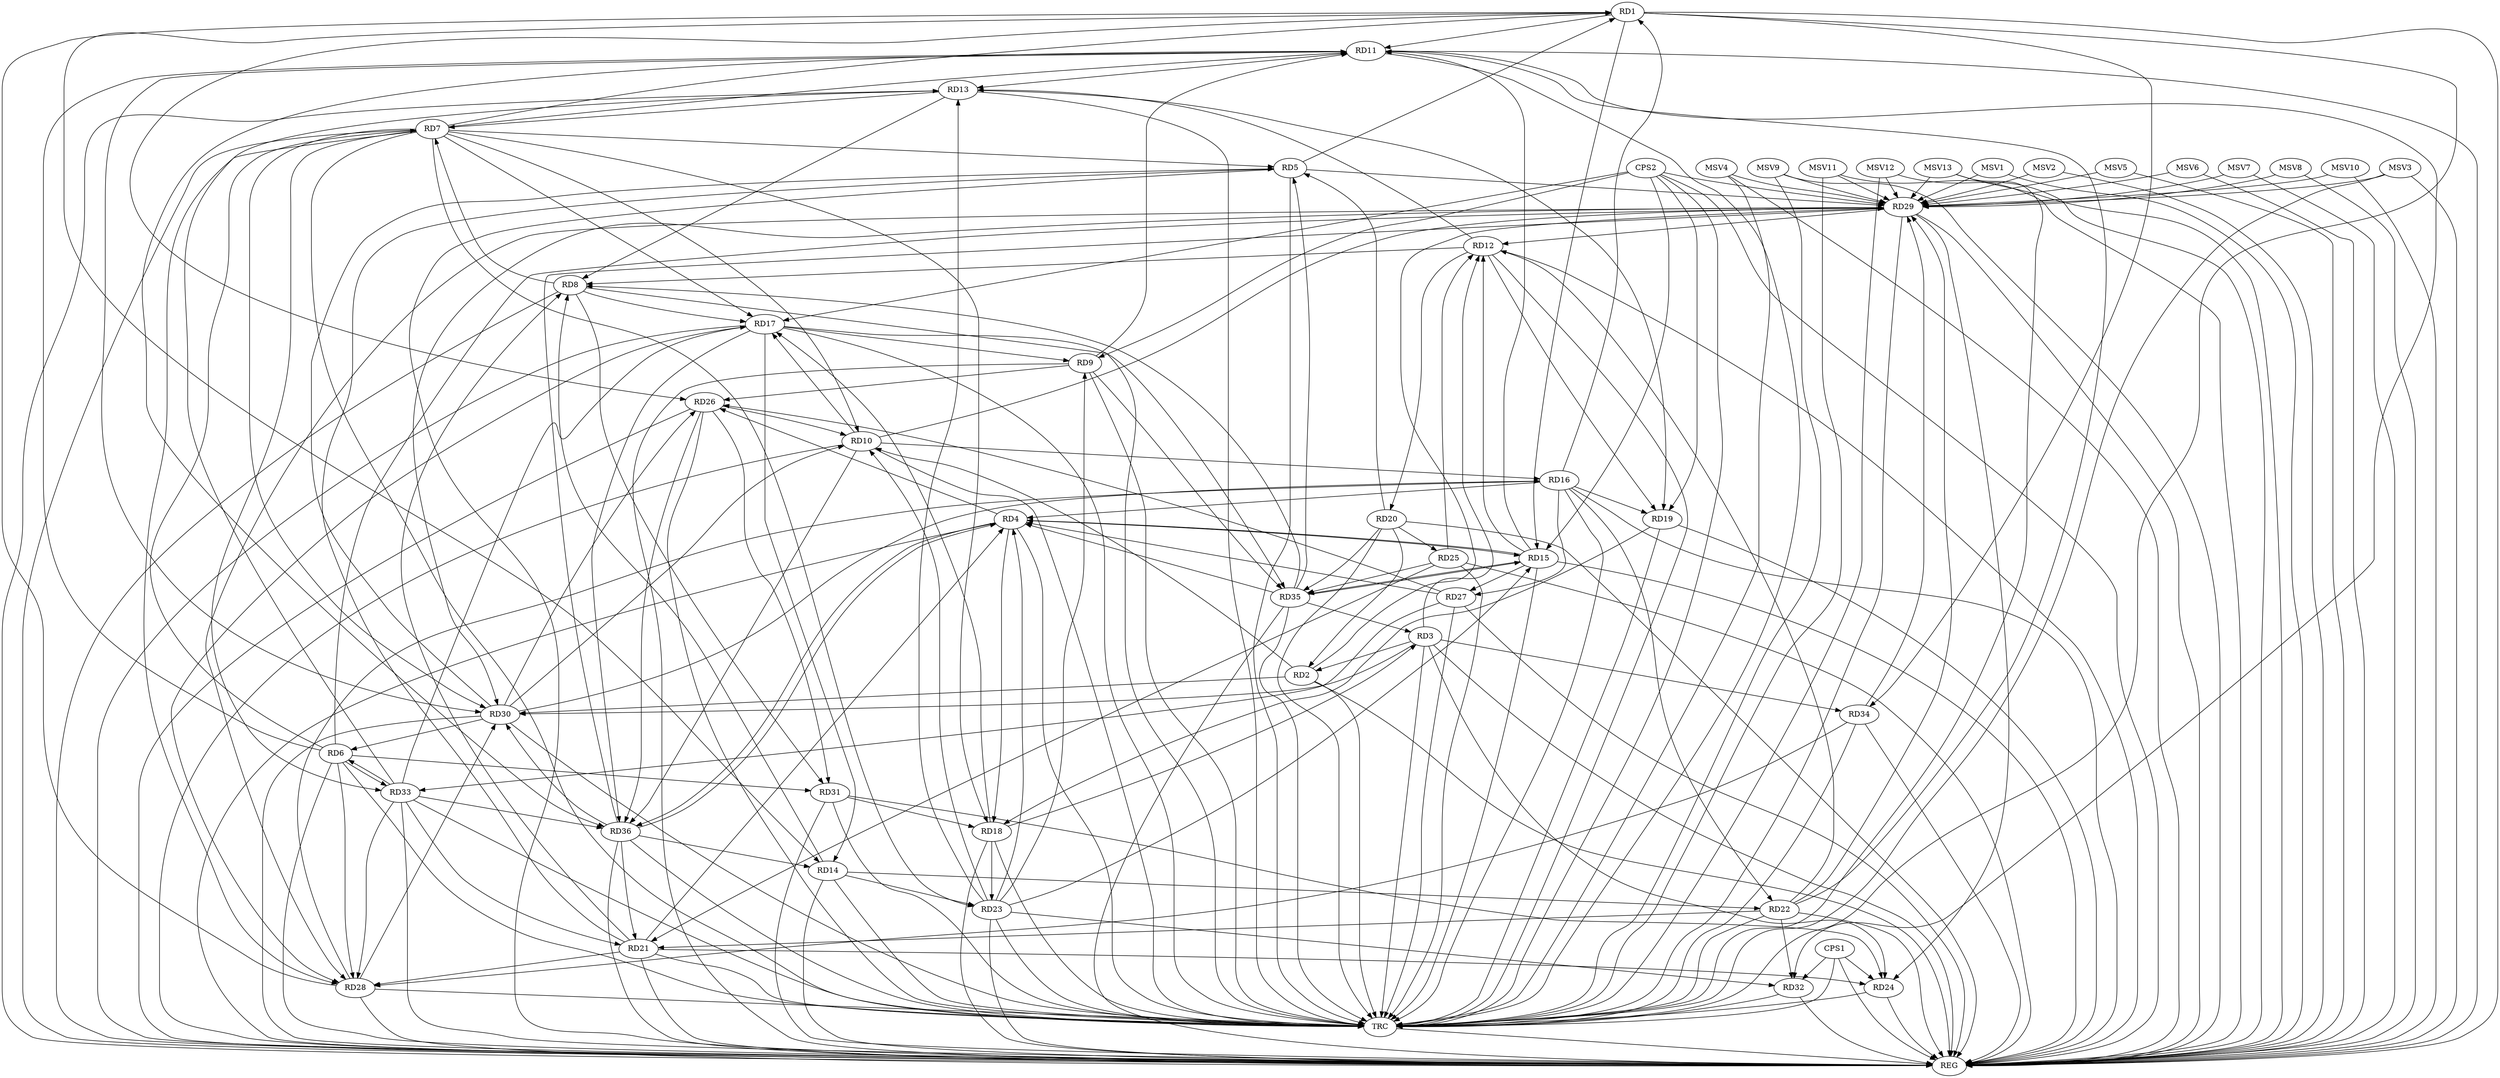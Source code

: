 strict digraph G {
  RD1 [ label="RD1" ];
  RD2 [ label="RD2" ];
  RD3 [ label="RD3" ];
  RD4 [ label="RD4" ];
  RD5 [ label="RD5" ];
  RD6 [ label="RD6" ];
  RD7 [ label="RD7" ];
  RD8 [ label="RD8" ];
  RD9 [ label="RD9" ];
  RD10 [ label="RD10" ];
  RD11 [ label="RD11" ];
  RD12 [ label="RD12" ];
  RD13 [ label="RD13" ];
  RD14 [ label="RD14" ];
  RD15 [ label="RD15" ];
  RD16 [ label="RD16" ];
  RD17 [ label="RD17" ];
  RD18 [ label="RD18" ];
  RD19 [ label="RD19" ];
  RD20 [ label="RD20" ];
  RD21 [ label="RD21" ];
  RD22 [ label="RD22" ];
  RD23 [ label="RD23" ];
  RD24 [ label="RD24" ];
  RD25 [ label="RD25" ];
  RD26 [ label="RD26" ];
  RD27 [ label="RD27" ];
  RD28 [ label="RD28" ];
  RD29 [ label="RD29" ];
  RD30 [ label="RD30" ];
  RD31 [ label="RD31" ];
  RD32 [ label="RD32" ];
  RD33 [ label="RD33" ];
  RD34 [ label="RD34" ];
  RD35 [ label="RD35" ];
  RD36 [ label="RD36" ];
  CPS1 [ label="CPS1" ];
  CPS2 [ label="CPS2" ];
  REG [ label="REG" ];
  TRC [ label="TRC" ];
  MSV1 [ label="MSV1" ];
  MSV2 [ label="MSV2" ];
  MSV3 [ label="MSV3" ];
  MSV4 [ label="MSV4" ];
  MSV5 [ label="MSV5" ];
  MSV6 [ label="MSV6" ];
  MSV7 [ label="MSV7" ];
  MSV8 [ label="MSV8" ];
  MSV9 [ label="MSV9" ];
  MSV10 [ label="MSV10" ];
  MSV11 [ label="MSV11" ];
  MSV12 [ label="MSV12" ];
  MSV13 [ label="MSV13" ];
  RD5 -> RD1;
  RD7 -> RD1;
  RD1 -> RD11;
  RD1 -> RD14;
  RD1 -> RD15;
  RD16 -> RD1;
  RD1 -> RD26;
  RD28 -> RD1;
  RD1 -> RD34;
  RD3 -> RD2;
  RD2 -> RD10;
  RD20 -> RD2;
  RD2 -> RD29;
  RD2 -> RD30;
  RD3 -> RD12;
  RD18 -> RD3;
  RD3 -> RD24;
  RD3 -> RD30;
  RD3 -> RD34;
  RD35 -> RD3;
  RD4 -> RD15;
  RD15 -> RD4;
  RD16 -> RD4;
  RD4 -> RD18;
  RD21 -> RD4;
  RD23 -> RD4;
  RD4 -> RD26;
  RD27 -> RD4;
  RD35 -> RD4;
  RD4 -> RD36;
  RD36 -> RD4;
  RD7 -> RD5;
  RD20 -> RD5;
  RD21 -> RD5;
  RD5 -> RD29;
  RD30 -> RD5;
  RD35 -> RD5;
  RD6 -> RD7;
  RD6 -> RD11;
  RD6 -> RD28;
  RD6 -> RD29;
  RD30 -> RD6;
  RD6 -> RD31;
  RD6 -> RD33;
  RD33 -> RD6;
  RD8 -> RD7;
  RD7 -> RD10;
  RD7 -> RD11;
  RD13 -> RD7;
  RD7 -> RD17;
  RD7 -> RD18;
  RD7 -> RD23;
  RD7 -> RD28;
  RD7 -> RD30;
  RD7 -> RD33;
  RD12 -> RD8;
  RD13 -> RD8;
  RD14 -> RD8;
  RD8 -> RD17;
  RD21 -> RD8;
  RD8 -> RD31;
  RD35 -> RD8;
  RD9 -> RD11;
  RD17 -> RD9;
  RD23 -> RD9;
  RD9 -> RD26;
  RD9 -> RD35;
  RD10 -> RD16;
  RD10 -> RD17;
  RD23 -> RD10;
  RD26 -> RD10;
  RD10 -> RD29;
  RD30 -> RD10;
  RD10 -> RD36;
  RD11 -> RD13;
  RD15 -> RD11;
  RD22 -> RD11;
  RD11 -> RD30;
  RD11 -> RD32;
  RD11 -> RD36;
  RD12 -> RD13;
  RD15 -> RD12;
  RD12 -> RD19;
  RD12 -> RD20;
  RD22 -> RD12;
  RD25 -> RD12;
  RD29 -> RD12;
  RD13 -> RD19;
  RD23 -> RD13;
  RD33 -> RD13;
  RD17 -> RD14;
  RD14 -> RD22;
  RD14 -> RD23;
  RD36 -> RD14;
  RD23 -> RD15;
  RD15 -> RD27;
  RD15 -> RD35;
  RD35 -> RD15;
  RD16 -> RD19;
  RD16 -> RD22;
  RD16 -> RD27;
  RD28 -> RD16;
  RD30 -> RD16;
  RD18 -> RD17;
  RD17 -> RD28;
  RD33 -> RD17;
  RD17 -> RD35;
  RD17 -> RD36;
  RD19 -> RD18;
  RD18 -> RD23;
  RD31 -> RD18;
  RD20 -> RD25;
  RD20 -> RD35;
  RD22 -> RD21;
  RD21 -> RD24;
  RD25 -> RD21;
  RD21 -> RD28;
  RD33 -> RD21;
  RD36 -> RD21;
  RD22 -> RD29;
  RD22 -> RD32;
  RD23 -> RD32;
  RD29 -> RD24;
  RD31 -> RD24;
  RD25 -> RD35;
  RD27 -> RD26;
  RD30 -> RD26;
  RD26 -> RD31;
  RD26 -> RD36;
  RD27 -> RD33;
  RD29 -> RD28;
  RD28 -> RD30;
  RD33 -> RD28;
  RD34 -> RD28;
  RD29 -> RD30;
  RD34 -> RD29;
  RD36 -> RD29;
  RD36 -> RD30;
  RD33 -> RD36;
  CPS1 -> RD24;
  CPS1 -> RD32;
  CPS2 -> RD9;
  CPS2 -> RD19;
  CPS2 -> RD29;
  CPS2 -> RD15;
  CPS2 -> RD17;
  RD1 -> REG;
  RD2 -> REG;
  RD3 -> REG;
  RD4 -> REG;
  RD5 -> REG;
  RD6 -> REG;
  RD7 -> REG;
  RD8 -> REG;
  RD9 -> REG;
  RD10 -> REG;
  RD11 -> REG;
  RD12 -> REG;
  RD13 -> REG;
  RD14 -> REG;
  RD15 -> REG;
  RD16 -> REG;
  RD17 -> REG;
  RD18 -> REG;
  RD19 -> REG;
  RD20 -> REG;
  RD21 -> REG;
  RD22 -> REG;
  RD23 -> REG;
  RD24 -> REG;
  RD25 -> REG;
  RD26 -> REG;
  RD27 -> REG;
  RD28 -> REG;
  RD29 -> REG;
  RD30 -> REG;
  RD31 -> REG;
  RD32 -> REG;
  RD33 -> REG;
  RD34 -> REG;
  RD35 -> REG;
  RD36 -> REG;
  CPS1 -> REG;
  CPS2 -> REG;
  RD1 -> TRC;
  RD2 -> TRC;
  RD3 -> TRC;
  RD4 -> TRC;
  RD5 -> TRC;
  RD6 -> TRC;
  RD7 -> TRC;
  RD8 -> TRC;
  RD9 -> TRC;
  RD10 -> TRC;
  RD11 -> TRC;
  RD12 -> TRC;
  RD13 -> TRC;
  RD14 -> TRC;
  RD15 -> TRC;
  RD16 -> TRC;
  RD17 -> TRC;
  RD18 -> TRC;
  RD19 -> TRC;
  RD20 -> TRC;
  RD21 -> TRC;
  RD22 -> TRC;
  RD23 -> TRC;
  RD24 -> TRC;
  RD25 -> TRC;
  RD26 -> TRC;
  RD27 -> TRC;
  RD28 -> TRC;
  RD29 -> TRC;
  RD30 -> TRC;
  RD31 -> TRC;
  RD32 -> TRC;
  RD33 -> TRC;
  RD34 -> TRC;
  RD35 -> TRC;
  RD36 -> TRC;
  CPS1 -> TRC;
  CPS2 -> TRC;
  TRC -> REG;
  MSV1 -> RD29;
  MSV2 -> RD29;
  MSV3 -> RD29;
  MSV4 -> RD29;
  MSV5 -> RD29;
  MSV1 -> REG;
  MSV2 -> REG;
  MSV3 -> REG;
  MSV3 -> TRC;
  MSV4 -> REG;
  MSV4 -> TRC;
  MSV5 -> REG;
  MSV6 -> RD29;
  MSV7 -> RD29;
  MSV6 -> REG;
  MSV7 -> REG;
  MSV8 -> RD29;
  MSV9 -> RD29;
  MSV8 -> REG;
  MSV9 -> REG;
  MSV9 -> TRC;
  MSV10 -> RD29;
  MSV10 -> REG;
  MSV11 -> RD29;
  MSV12 -> RD29;
  MSV11 -> REG;
  MSV11 -> TRC;
  MSV12 -> REG;
  MSV12 -> TRC;
  MSV13 -> RD29;
  MSV13 -> REG;
  MSV13 -> TRC;
}
